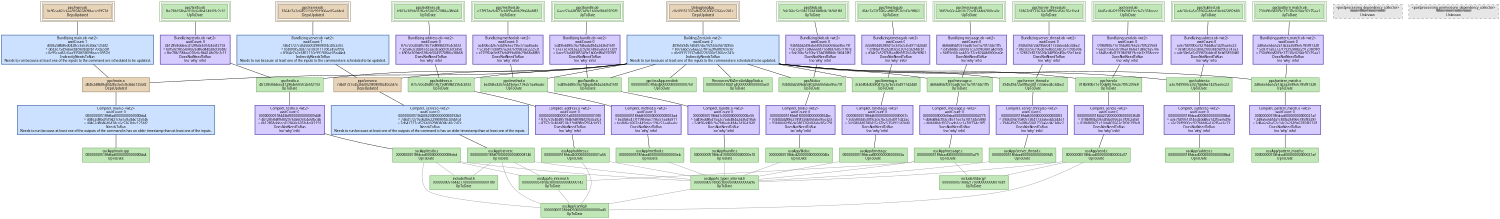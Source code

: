 digraph oscApp {
   size = "10.000000,8.500000";
   concentrate = false;

   node [ shape = box, style = filled, color = "0.3 0.5 0.6", fillcolor = "0.3 0.2 0.9", fontname = "Monaco", fontsize = "9" ];
   n00001 [ label = "Debug/oscApp\nc0e09151337afb0226300c5266ee241c\nDepsUpdated", color = "0.1 0.5 0.5", fillcolor = "0.1 0.2 0.9", peripheries = 3 ];
   n00002 [ label = "ppc/main.o\nd0462d8b86d0428cc6e5363bbc125bf2\nDepsUpdated", color = "0.1 0.5 0.5", fillcolor = "0.1 0.2 0.9" ];
   n00003 [ label = "oscApp/main.cpp\n00000000518fdfad0000000000000bb4\nUpToDate" ];
   n00004 [ label = "ppc/timetag.o\n3cb5804d0280415c67bc535d911d24d0\nUpToDate" ];
   n00005 [ label = "oscApp/timetag.c\n00000000518fdcad000000000000063a\nUpToDate" ];
   n00006 [ label = "ppc/testlo.o\n4b12858ddeec412864e605fc4e6f2193\nUpToDate" ];
   n00007 [ label = "oscApp/testlo.c\n00000000518fdcad0000000000008ebd\nUpToDate" ];
   n00008 [ label = "ppc/subtest.o\na3e7fd9900ce927fddd6a142f5ae6c23\nUpToDate" ];
   n00009 [ label = "oscApp/subtest.c\n00000000518fdcad00000000000008bd\nUpToDate" ];
   n00010 [ label = "ppc/server_thread.o\n394649d72a0f8a5041733a6ed4c34be2\nUpToDate" ];
   n00011 [ label = "oscApp/server_thread.c\n00000000518fdcad0000000000000f45\nUpToDate" ];
   n00012 [ label = "ppc/server.o\n7db41727cd526b00298080f4c40c2d7e\nDepsUpdated", color = "0.1 0.5 0.5", fillcolor = "0.1 0.2 0.9" ];
   n00013 [ label = "oscApp/server.c\n00000000518fdf700000000000008146\nUpToDate" ];
   n00014 [ label = "ppc/send.o\n018bf80b71e10da807662e7f0fc299e8\nUpToDate" ];
   n00015 [ label = "oscApp/send.c\n00000000518fdcad0000000000002c07\nUpToDate" ];
   n00016 [ label = "ppc/pattern_match.o\n2d8a6e6ba52e14e2a2689e6785f81328\nUpToDate" ];
   n00017 [ label = "oscApp/pattern_match.c\n00000000518fdcad00000000000021af\nUpToDate" ];
   n00018 [ label = "ppc/method.o\nbe4fd6c4267e449e6ec196c51aa8aabc\nUpToDate" ];
   n00019 [ label = "oscApp/method.c\n00000000518fdcad00000000000003eb\nUpToDate" ];
   n00020 [ label = "ppc/message.o\ndb8dd8dcf037eadb1ee1a70f734e1ff5\nUpToDate" ];
   n00021 [ label = "oscApp/message.c\n00000000518fdcad0000000000005a79\nUpToDate" ];
   n00022 [ label = "ppc/bundle.o\n5d496dd80c9a7fdbadc484a2d36416f0\nUpToDate" ];
   n00023 [ label = "oscApp/bundle.c\n00000000518fdcd10000000000000e10\nUpToDate" ];
   n00024 [ label = "ppc/blob.o\n93bf44d2d96da580326b06fabe85e79f\nUpToDate" ];
   n00025 [ label = "oscApp/blob.c\n00000000518fdcd200000000000004fa\nUpToDate" ];
   n00026 [ label = "ppc/address.o\n8757c0c40d8518c19d898bf2954cbf33\nUpToDate" ];
   n00027 [ label = "oscApp/address.c\n00000000518fdcd20000000000001a66\nUpToDate" ];
   n00028 [ label = "ppc/main.ob\n0e95cad61c6aa9358658098accc0957d\nDepsUpdated", color = "0.1 0.5 0.5", fillcolor = "0.1 0.2 0.9", peripheries = 3 ];
   n00029 [ label = "ppc/timetag.ob\nd34e7a52f76f6caf8b5f52b1d3e9f861\nUpToDate", peripheries = 3 ];
   n00030 [ label = "ppc/testlo.ob\nfbe78b158bac010e6c8b414fc09c2c1f\nUpToDate", peripheries = 3 ];
   n00031 [ label = "ppc/subtest.ob\nade30e6a5c039656dded18eb65892b80\nUpToDate", peripheries = 3 ];
   n00032 [ label = "ppc/server_thread.ob\n32867e8133626b34ff90e45bc55e1be4\nUpToDate", peripheries = 3 ];
   n00033 [ label = "ppc/server.ob\n8364e7a2e6851110c991906ae05ad4e4\nDepsUpdated", color = "0.1 0.5 0.5", fillcolor = "0.1 0.2 0.9", peripheries = 3 ];
   n00034 [ label = "ppc/send.ob\n6b45ed6d2191fb09819ccfa7e358ceee\nUpToDate", peripheries = 3 ];
   n00035 [ label = "ppc/pattern_match.ob\n730d9fcb8209e37130e0204e97c75aa1\nUpToDate", peripheries = 3 ];
   n00036 [ label = "ppc/method.ob\ne27f97da9e873eb899a80b29b68a8f83\nUpToDate", peripheries = 3 ];
   n00037 [ label = "ppc/message.ob\n3fd59c60caab10c72ce8244b6900ea0e\nUpToDate", peripheries = 3 ];
   n00038 [ label = "ppc/bundle.ob\n6aee53a68f385349e1b00ef8b69705f9\nUpToDate", peripheries = 3 ];
   n00039 [ label = "ppc/blob.ob\n9dc26bc5e10bc37d438f8b8c3b941f81\nUpToDate", peripheries = 3 ];
   n00040 [ label = "ppc/address.ob\nb903a309de02f6eb5043570f86a38b68\nUpToDate", peripheries = 3 ];
   n00041 [ label = "Resources/libZeroLinkAppStub.a\n00000000518441e40000000000000ae0\nUpToDate" ];
   n00042 [ label = "ppc/oscApp.zerolink\n00000000518fdcdb0000000000000760\nUpToDate" ];
   n00043 [ label = "<postprocessing_dependency_collector>\nffffffffffffffffffffffffffffffff\nUnknown", color = "0.0 0.0 0.5", fillcolor = "0.0 0.0 0.9", style = "filled,dashed" ];
   n00044 [ label = "<postprocessing_permissions_dependency_collector>\nffffffffffffffffffffffffffffffff\nUnknown", color = "0.0 0.0 0.5", fillcolor = "0.0 0.0 0.9", style = "filled,dashed" ];
   n00045 [ label = "oscApp/lo_types_internal.h\n00000000518fdcc80000000000000a96\nUpToDate" ];
   n00046 [ label = "oscApp/config.h\n00000000518fdd050000000000000ad0\nUpToDate" ];
   n00047 [ label = "include/stdarg.h\n000000005184421700000000000010d9\nUpToDate" ];
   n00048 [ label = "oscApp/lo_internal.h\n00000000518fdcc80000000000000743\nUpToDate" ];
   n00049 [ label = "include/float.h\n000000005184421700000000000014f0\nUpToDate" ];

   node [ shape = box, style = "filled,bold", color = "0.7 0.5 0.7", fillcolor = "0.7 0.2 1.0", fontname = "Monaco", fontsize = "9" ];
   c00001 [ label = "CompileC main.o <wt:2>\nwaitCount: 0\n00000000518fdfad0000000000000bb4\n^ d0462d8bd75f9d21c6e5363bbc125046\n= d0462d8b86d0428cc6e5363bbc125bf2\nNeedsToRun\nNeeds to run because at least one of the outputs of the command is has an older timestamp than at least one of the inputs.", color = "0.6 0.5 0.7", fillcolor = "0.6 0.2 1.0" ];
   c00002 [ label = "CompileC timetag.o <wt:2>\nwaitCount: 0\n00000000518fdd60000000000000067c\n^ 3cb5804d530f9c3c67bc535d911d22ac\n= 3cb5804d0280415c67bc535d911d24d0\nDoesNotNeedToRun\n(no 'why' info)" ];
   c00003 [ label = "CompileC testlo.o <wt:2>\nwaitCount: 0\n00000000518443bf0000000000009d48\n^ 4b12858d8f68029764e605fc4e6fbcdb\n= 4b12858ddeec412864e605fc4e6f2193\nDoesNotNeedToRun\n(no 'why' info)" ];
   c00004 [ label = "CompileC subtest.o <wt:2>\nwaitCount: 0\n00000000518fdcad00000000000008bd\n^ a3e7fd9951414ed2ddd6a142f5ae649e\n= a3e7fd9900ce927fddd6a142f5ae6c23\nDoesNotNeedToRun\n(no 'why' info)" ];
   c00005 [ label = "CompileC server_thread.o <wt:2>\nwaitCount: 0\n00000000518fdd600000000000000f03\n^ 394649d77b80573041733a6ed4c344e1\n= 394649d72a0f8a5041733a6ed4c34be2\nDoesNotNeedToRun\n(no 'why' info)" ];
   c00006 [ label = "CompileC server.o <wt:2>\nwaitCount: 0\n000000005184406200000000000092b3\n^ 7db417279cd62b62298080f4c40cbfcd\n= 7db41727cd526b00298080f4c40c2d7e\nNeedsToRun\nNeeds to run because at least one of the outputs of the command is has an older timestamp than at least one of the inputs.", color = "0.6 0.5 0.7", fillcolor = "0.6 0.2 1.0" ];
   c00007 [ label = "CompileC send.o <wt:2>\nwaitCount: 0\n00000000518442720000000000003648\n^ 018bf80b20654fda07662e7f0fc2afa0\n= 018bf80b71e10da807662e7f0fc299e8\nDoesNotNeedToRun\n(no 'why' info)" ];
   c00008 [ label = "CompileC pattern_match.o <wt:2>\nwaitCount: 0\n00000000518fdcad00000000000021af\n^ 2d8a6e6bf4a1c84fa2689e6785f83287\n= 2d8a6e6ba52e14e2a2689e6785f81328\nDoesNotNeedToRun\n(no 'why' info)" ];
   c00009 [ label = "CompileC method.o <wt:2>\nwaitCount: 0\n00000000518fdd6000000000000003ad\n^ be4fd6c477f199fe6ec196c51aa8a911\n= be4fd6c4267e449e6ec196c51aa8aabc\nDoesNotNeedToRun\n(no 'why' info)" ];
   c00010 [ label = "CompileC message.o <wt:2>\nwaitCount: 0\n00000000000b9eba0000000000004775\n^ db8dd8dcf03c74611ee1a70f734e5880\n= db8dd8dcf037eadb1ee1a70f734e1ff5\nDoesNotNeedToRun\n(no 'why' info)" ];
   c00011 [ label = "CompileC bundle.o <wt:2>\nwaitCount: 0\n00000000518fdd1c0000000000000e56\n^ 5d496dd85d15a2c7adc484a2d36418a6\n= 5d496dd80c9a7fdbadc484a2d36416f0\nDoesNotNeedToRun\n(no 'why' info)" ];
   c00012 [ label = "CompileC blob.o <wt:2>\nwaitCount: 0\n00000000518fdd1f00000000000004bc\n^ 93bf44d288e2789f326b06fabe85e323\n= 93bf44d2d96da580326b06fabe85e79f\nDoesNotNeedToRun\n(no 'why' info)" ];
   c00013 [ label = "CompileC address.o <wt:2>\nwaitCount: 0\n000000000000001a00000000000010f0\n^ 8757c0c40d8518db9d898bf2954cafc3\n= 8757c0c40d8518c19d898bf2954cbf33\nDoesNotNeedToRun\n(no 'why' info)" ];
   c00014 [ label = "Bundlizing main.ob <wt:2>\nwaitCount: 1\nd0462d8b86d0428cc6e5363bbc125bf2\n^ ded3e75d9abaebb940bd3fb170d2ce8f\n= 0e95cad61c6aa9358658098accc0957d\nIndirectlyNeedsToRun\nNeeds to run because at least one of the inputs to the command are scheduled to be updated.", color = "0.6 0.5 0.7", fillcolor = "0.6 0.2 1.0" ];
   c00015 [ label = "Bundlizing timetag.ob <wt:2>\nwaitCount: 0\n3cb5804d0280415c67bc535d911d24d0\n^ effbfa1ff5ef2df3ece301ec42f4dcb1\n= d34e7a52f76f6caf8b5f52b1d3e9f861\nDoesNotNeedToRun\n(no 'why' info)" ];
   c00016 [ label = "Bundlizing testlo.ob <wt:2>\nwaitCount: 0\n4b12858ddeec412864e605fc4e6f2193\n^ b0f50e9855404026086d44b38ef30d8c\n= fbe78b158bac010e6c8b414fc09c2c1f\nDoesNotNeedToRun\n(no 'why' info)" ];
   c00017 [ label = "Bundlizing subtest.ob <wt:2>\nwaitCount: 0\na3e7fd9900ce927fddd6a142f5ae6c23\n^ 0e04f3f35ccd0429003bb9a9902747a3\n= ade30e6a5c039656dded18eb65892b80\nDoesNotNeedToRun\n(no 'why' info)" ];
   c00018 [ label = "Bundlizing server_thread.ob <wt:2>\nwaitCount: 0\n394649d72a0f8a5041733a6ed4c34be2\n^ 0bc03756196de164bee3de35119d5006\n= 32867e8133626b34ff90e45bc55e1be4\nDoesNotNeedToRun\n(no 'why' info)" ];
   c00019 [ label = "Bundlizing server.ob <wt:2>\nwaitCount: 1\n7db41727cd526b00298080f4c40c2d7e\n^ fed0f0852bd77a10e011109e2456f99a\n= 8364e7a2e6851110c991906ae05ad4e4\nIndirectlyNeedsToRun\nNeeds to run because at least one of the inputs to the command are scheduled to be updated.", color = "0.6 0.5 0.7", fillcolor = "0.6 0.2 1.0" ];
   c00020 [ label = "Bundlizing send.ob <wt:2>\nwaitCount: 0\n018bf80b71e10da807662e7f0fc299e8\n^ 6ace15665070f6a186fae1d8ec9a5706\n= 6b45ed6d2191fb09819ccfa7e358ceee\nDoesNotNeedToRun\n(no 'why' info)" ];
   c00021 [ label = "Bundlizing pattern_match.ob <wt:2>\nwaitCount: 0\n2d8a6e6ba52e14e2a2689e6785f81328\n^ 5e87f1a02727f7939288be29123f4989\n= 730d9fcb8209e37130e0204e97c75aa1\nDoesNotNeedToRun\n(no 'why' info)" ];
   c00022 [ label = "Bundlizing method.ob <wt:2>\nwaitCount: 0\nbe4fd6c4267e449e6ec196c51aa8aabc\n^ 5c30411eb8f97a26f7699decac22253f\n= e27f97da9e873eb899a80b29b68a8f83\nDoesNotNeedToRun\n(no 'why' info)" ];
   c00023 [ label = "Bundlizing message.ob <wt:2>\nwaitCount: 0\ndb8dd8dcf037eadb1ee1a70f734e1ff5\n^ e45844bc3a9cfa1c320983441a4ef5fb\n= 3fd59c60caab10c72ce8244b6900ea0e\nDoesNotNeedToRun\n(no 'why' info)" ];
   c00024 [ label = "Bundlizing bundle.ob <wt:2>\nwaitCount: 0\n5d496dd80c9a7fdbadc484a2d36416f0\n^ 37a73e7e83a22c924c748a5a65f31309\n= 6aee53a68f385349e1b00ef8b69705f9\nDoesNotNeedToRun\n(no 'why' info)" ];
   c00025 [ label = "Bundlizing blob.ob <wt:2>\nwaitCount: 0\n93bf44d2d96da580326b06fabe85e79f\n^ 0e7d2f17386666fd71e48d768511f81e\n= 9dc26bc5e10bc37d438f8b8c3b941f81\nDoesNotNeedToRun\n(no 'why' info)" ];
   c00026 [ label = "Bundlizing address.ob <wt:2>\nwaitCount: 0\n8757c0c40d8518c19d898bf2954cbf33\n^ 3e5463cdd387ee2acdcadcfd13ef345b\n= b903a309de02f6eb5043570f86a38b68\nDoesNotNeedToRun\n(no 'why' info)" ];
   c00027 [ label = "Building ZeroLink <wt:2>\nwaitCount: 2\n4096fa9467d0d97da792f33a9d70285b\n^ 80766bc554aa227f81a2ff68fb9e0c47\n= c0e09151337afb0226300c5266ee241c\nIndirectlyNeedsToRun\nNeeds to run because at least one of the inputs to the command are scheduled to be updated.", color = "0.6 0.5 0.7", fillcolor = "0.6 0.2 1.0" ];

   edge [ style = solid, color = black, arrowhead = none, arrowtail = normal ];
   n00001 -> { c00027 };
   n00002 -> { c00001 };
   n00004 -> { c00002 };
   n00006 -> { c00003 };
   n00008 -> { c00004 };
   n00010 -> { c00005 };
   n00012 -> { c00006 };
   n00014 -> { c00007 };
   n00016 -> { c00008 };
   n00018 -> { c00009 };
   n00020 -> { c00010 };
   n00022 -> { c00011 };
   n00024 -> { c00012 };
   n00026 -> { c00013 };
   n00028 -> { c00014 };
   n00029 -> { c00015 };
   n00030 -> { c00016 };
   n00031 -> { c00017 };
   n00032 -> { c00018 };
   n00033 -> { c00019 };
   n00034 -> { c00020 };
   n00035 -> { c00021 };
   n00036 -> { c00022 };
   n00037 -> { c00023 };
   n00038 -> { c00024 };
   n00039 -> { c00025 };
   n00040 -> { c00026 };
   c00001 -> { n00003 };
   c00002 -> { n00005 };
   c00003 -> { n00007 };
   c00004 -> { n00009 };
   c00005 -> { n00011 };
   c00006 -> { n00013 };
   c00007 -> { n00015 };
   c00008 -> { n00017 };
   c00009 -> { n00019 };
   c00010 -> { n00021 };
   c00011 -> { n00023 };
   c00012 -> { n00025 };
   c00013 -> { n00027 };
   c00014 -> { n00002 };
   c00015 -> { n00004 };
   c00016 -> { n00006 };
   c00017 -> { n00008 };
   c00018 -> { n00010 };
   c00019 -> { n00012 };
   c00020 -> { n00014 };
   c00021 -> { n00016 };
   c00022 -> { n00018 };
   c00023 -> { n00020 };
   c00024 -> { n00022 };
   c00025 -> { n00024 };
   c00026 -> { n00026 };
   c00027 -> { n00002 n00004 n00006 n00008 n00010 n00012 n00014 n00016 n00018 n00020 n00022 n00024 n00026 n00041 n00042 };

   edge [ style = solid, color = gray60, arrowhead = none, arrowtail = normal ];
   n00005 -> { n00045 };
   n00007 -> { n00049 n00045 n00048 n00046 };
   n00011 -> { n00045 };
   n00013 -> { n00046 n00049 n00045 n00048 };
   n00015 -> { n00046 n00047 n00045 };
   n00019 -> { n00045 };
   n00021 -> { n00047 n00045 n00048 };
   n00023 -> { n00045 };
   n00025 -> { n00045 };
   n00027 -> { n00045 n00046 };
   n00045 -> { n00046 };
   n00048 -> { n00046 };
}
